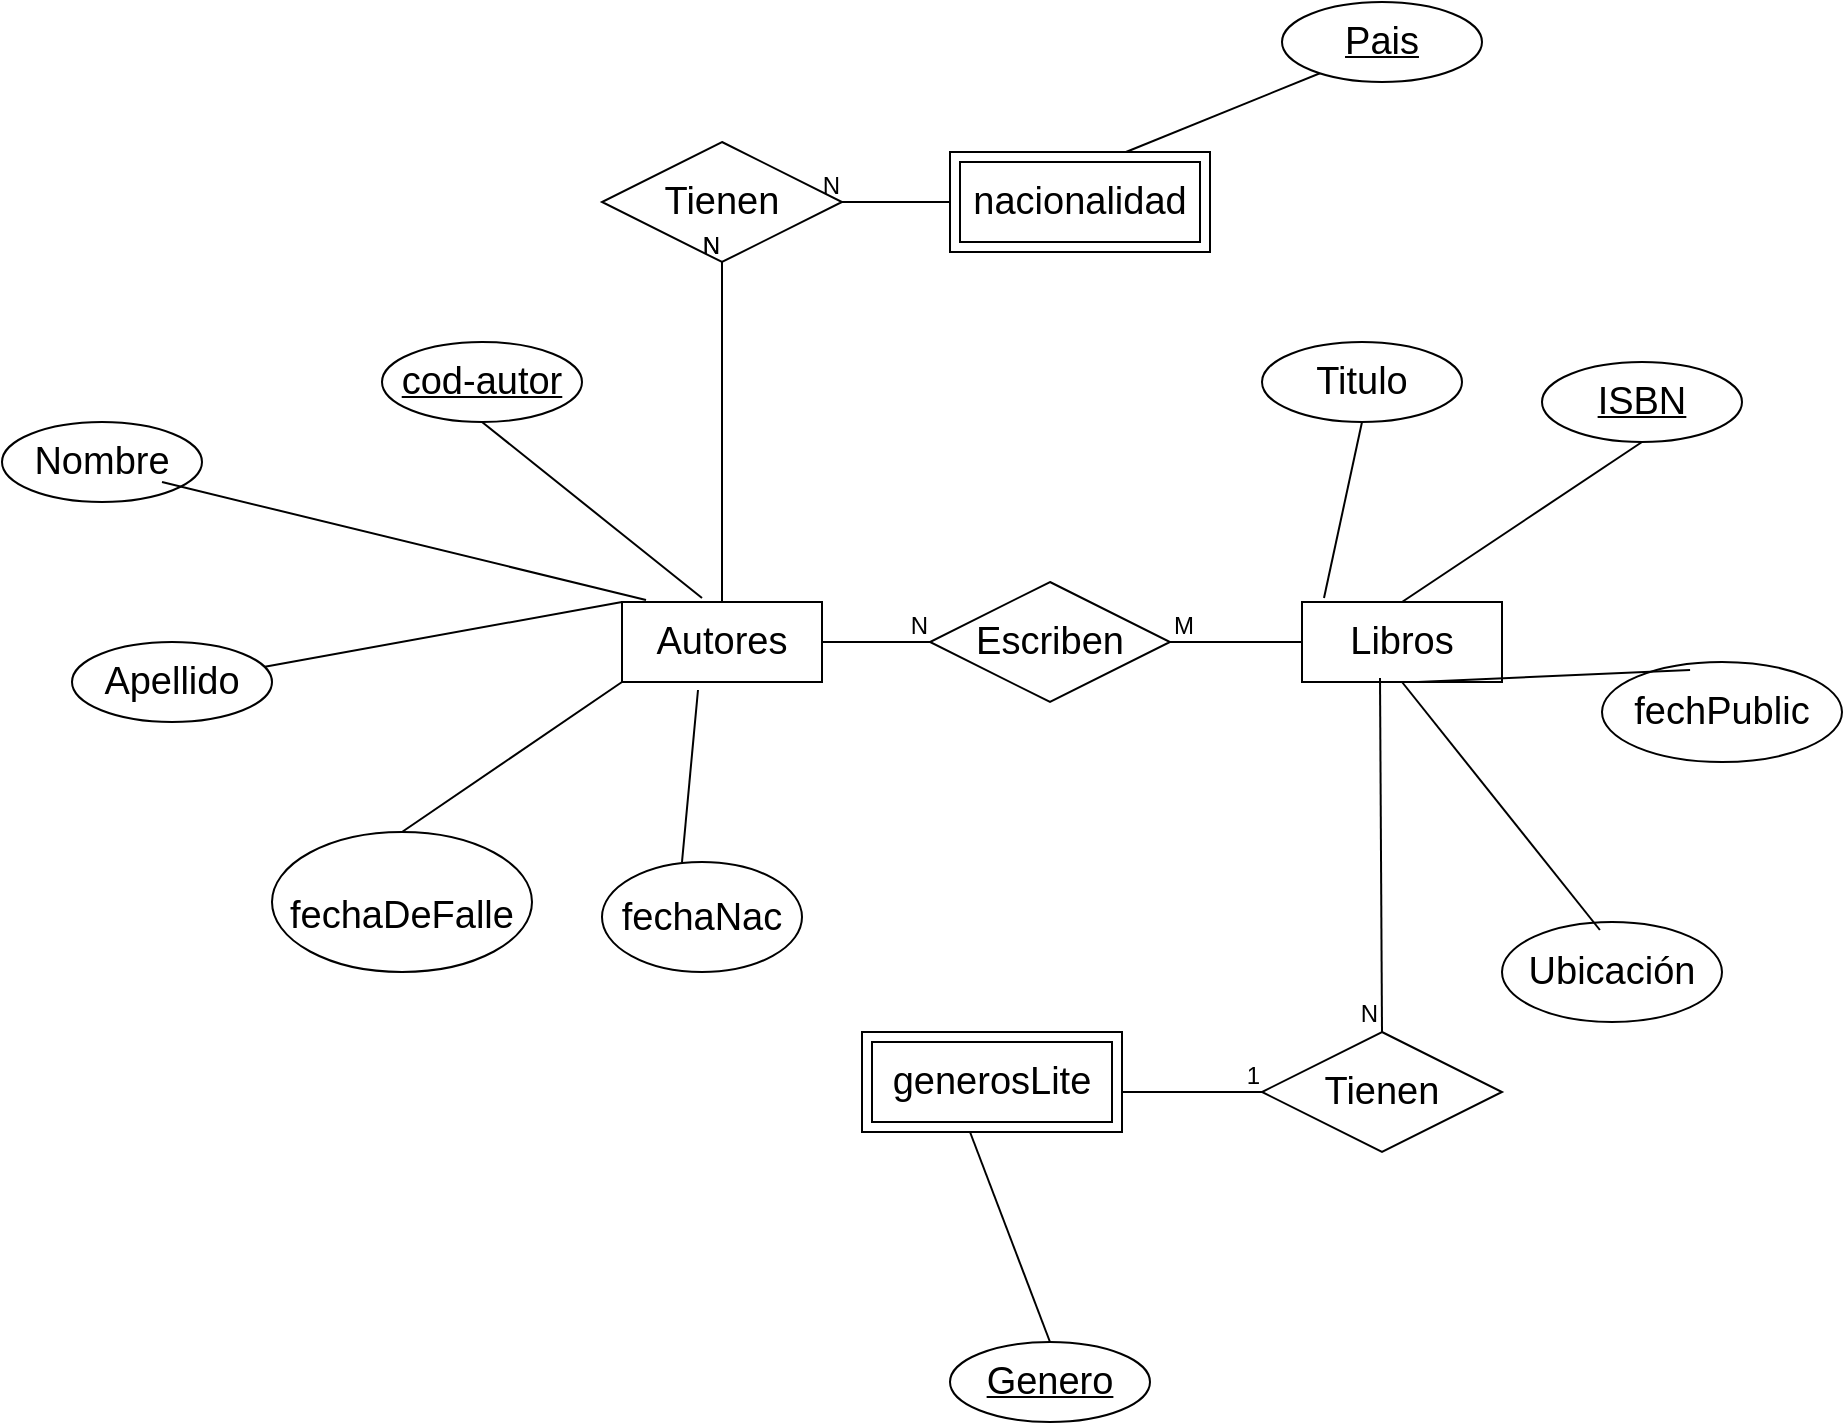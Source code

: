 <mxfile version="25.0.3">
  <diagram name="Página-1" id="gC23rGknR_VZMElrAopQ">
    <mxGraphModel dx="2261" dy="780" grid="1" gridSize="10" guides="1" tooltips="1" connect="1" arrows="1" fold="1" page="1" pageScale="1" pageWidth="827" pageHeight="1169" math="0" shadow="0">
      <root>
        <mxCell id="0" />
        <mxCell id="1" parent="0" />
        <mxCell id="mISpsVNMiUsdUCmXvzHp-2" value="&lt;span style=&quot;font-size: 19px;&quot;&gt;Autores&lt;/span&gt;" style="whiteSpace=wrap;html=1;align=center;" vertex="1" parent="1">
          <mxGeometry x="200" y="320" width="100" height="40" as="geometry" />
        </mxCell>
        <mxCell id="mISpsVNMiUsdUCmXvzHp-4" value="&lt;span style=&quot;font-size: 19px;&quot;&gt;Libros&lt;/span&gt;" style="whiteSpace=wrap;html=1;align=center;" vertex="1" parent="1">
          <mxGeometry x="540" y="320" width="100" height="40" as="geometry" />
        </mxCell>
        <mxCell id="mISpsVNMiUsdUCmXvzHp-6" value="&lt;span style=&quot;font-size: 19px;&quot;&gt;fechaNac&lt;/span&gt;" style="ellipse;whiteSpace=wrap;html=1;align=center;" vertex="1" parent="1">
          <mxGeometry x="190" y="450" width="100" height="55" as="geometry" />
        </mxCell>
        <mxCell id="mISpsVNMiUsdUCmXvzHp-7" value="&lt;div&gt;&lt;br&gt;&lt;/div&gt;&lt;div&gt;&lt;span style=&quot;font-size: 19px;&quot;&gt;fechaDeFalle&lt;/span&gt;&lt;/div&gt;" style="ellipse;whiteSpace=wrap;html=1;align=center;" vertex="1" parent="1">
          <mxGeometry x="25" y="435" width="130" height="70" as="geometry" />
        </mxCell>
        <mxCell id="mISpsVNMiUsdUCmXvzHp-11" value="" style="endArrow=none;html=1;rounded=0;exitX=0.93;exitY=0.325;exitDx=0;exitDy=0;exitPerimeter=0;entryX=0;entryY=0;entryDx=0;entryDy=0;" edge="1" parent="1" source="mISpsVNMiUsdUCmXvzHp-25" target="mISpsVNMiUsdUCmXvzHp-2">
          <mxGeometry relative="1" as="geometry">
            <mxPoint x="40" y="330" as="sourcePoint" />
            <mxPoint x="220" y="339.5" as="targetPoint" />
          </mxGeometry>
        </mxCell>
        <mxCell id="mISpsVNMiUsdUCmXvzHp-12" value="" style="endArrow=none;html=1;rounded=0;exitX=0.5;exitY=1;exitDx=0;exitDy=0;" edge="1" parent="1" source="mISpsVNMiUsdUCmXvzHp-27">
          <mxGeometry relative="1" as="geometry">
            <mxPoint x="107" y="262" as="sourcePoint" />
            <mxPoint x="240" y="318" as="targetPoint" />
            <Array as="points" />
          </mxGeometry>
        </mxCell>
        <mxCell id="mISpsVNMiUsdUCmXvzHp-13" value="" style="endArrow=none;html=1;rounded=0;entryX=0;entryY=1;entryDx=0;entryDy=0;exitX=0.5;exitY=0;exitDx=0;exitDy=0;" edge="1" parent="1" source="mISpsVNMiUsdUCmXvzHp-7" target="mISpsVNMiUsdUCmXvzHp-2">
          <mxGeometry relative="1" as="geometry">
            <mxPoint x="40" y="380" as="sourcePoint" />
            <mxPoint x="200" y="380" as="targetPoint" />
          </mxGeometry>
        </mxCell>
        <mxCell id="mISpsVNMiUsdUCmXvzHp-14" value="" style="endArrow=none;html=1;rounded=0;exitX=0.4;exitY=0;exitDx=0;exitDy=0;exitPerimeter=0;entryX=0.38;entryY=1.1;entryDx=0;entryDy=0;entryPerimeter=0;" edge="1" parent="1" source="mISpsVNMiUsdUCmXvzHp-6" target="mISpsVNMiUsdUCmXvzHp-2">
          <mxGeometry relative="1" as="geometry">
            <mxPoint x="190" y="419.5" as="sourcePoint" />
            <mxPoint x="350" y="419.5" as="targetPoint" />
          </mxGeometry>
        </mxCell>
        <mxCell id="mISpsVNMiUsdUCmXvzHp-15" value="&lt;font style=&quot;font-size: 19px;&quot;&gt;Tienen&lt;/font&gt;" style="shape=rhombus;perimeter=rhombusPerimeter;whiteSpace=wrap;html=1;align=center;" vertex="1" parent="1">
          <mxGeometry x="190" y="90" width="120" height="60" as="geometry" />
        </mxCell>
        <mxCell id="mISpsVNMiUsdUCmXvzHp-16" value="" style="endArrow=none;html=1;rounded=0;entryX=0.5;entryY=1;entryDx=0;entryDy=0;exitX=0.5;exitY=0;exitDx=0;exitDy=0;" edge="1" parent="1" source="mISpsVNMiUsdUCmXvzHp-2" target="mISpsVNMiUsdUCmXvzHp-15">
          <mxGeometry relative="1" as="geometry">
            <mxPoint x="330" y="390" as="sourcePoint" />
            <mxPoint x="490" y="390" as="targetPoint" />
          </mxGeometry>
        </mxCell>
        <mxCell id="mISpsVNMiUsdUCmXvzHp-17" value="N" style="resizable=0;html=1;whiteSpace=wrap;align=right;verticalAlign=bottom;" connectable="0" vertex="1" parent="mISpsVNMiUsdUCmXvzHp-16">
          <mxGeometry x="1" relative="1" as="geometry" />
        </mxCell>
        <mxCell id="mISpsVNMiUsdUCmXvzHp-20" value="" style="endArrow=none;html=1;rounded=0;exitX=0.7;exitY=0;exitDx=0;exitDy=0;exitPerimeter=0;entryX=0.23;entryY=0.85;entryDx=0;entryDy=0;entryPerimeter=0;" edge="1" parent="1" target="mISpsVNMiUsdUCmXvzHp-22">
          <mxGeometry relative="1" as="geometry">
            <mxPoint x="452" y="95" as="sourcePoint" />
            <mxPoint x="560.769" y="68.462" as="targetPoint" />
          </mxGeometry>
        </mxCell>
        <mxCell id="mISpsVNMiUsdUCmXvzHp-22" value="&lt;span style=&quot;font-size: 19px;&quot;&gt;Pais&lt;/span&gt;" style="ellipse;whiteSpace=wrap;html=1;align=center;fontStyle=4;" vertex="1" parent="1">
          <mxGeometry x="530" y="20" width="100" height="40" as="geometry" />
        </mxCell>
        <mxCell id="mISpsVNMiUsdUCmXvzHp-23" value="ISBN" style="ellipse;whiteSpace=wrap;html=1;align=center;fontStyle=4;fontSize=19;" vertex="1" parent="1">
          <mxGeometry x="660" y="200" width="100" height="40" as="geometry" />
        </mxCell>
        <mxCell id="mISpsVNMiUsdUCmXvzHp-24" value="fechPublic" style="ellipse;whiteSpace=wrap;html=1;align=center;fontSize=19;" vertex="1" parent="1">
          <mxGeometry x="690" y="350" width="120" height="50" as="geometry" />
        </mxCell>
        <mxCell id="mISpsVNMiUsdUCmXvzHp-25" value="&lt;span style=&quot;font-size: 19px;&quot;&gt;Apellido&lt;/span&gt;" style="ellipse;whiteSpace=wrap;html=1;align=center;" vertex="1" parent="1">
          <mxGeometry x="-75" y="340" width="100" height="40" as="geometry" />
        </mxCell>
        <mxCell id="mISpsVNMiUsdUCmXvzHp-26" value="&lt;span style=&quot;font-size: 19px;&quot;&gt;Nombre&lt;/span&gt;" style="ellipse;whiteSpace=wrap;html=1;align=center;" vertex="1" parent="1">
          <mxGeometry x="-110" y="230" width="100" height="40" as="geometry" />
        </mxCell>
        <mxCell id="mISpsVNMiUsdUCmXvzHp-27" value="&lt;font style=&quot;font-size: 19px;&quot;&gt;cod-autor&lt;/font&gt;" style="ellipse;whiteSpace=wrap;html=1;align=center;fontStyle=4;" vertex="1" parent="1">
          <mxGeometry x="80" y="190" width="100" height="40" as="geometry" />
        </mxCell>
        <mxCell id="mISpsVNMiUsdUCmXvzHp-29" value="" style="endArrow=none;html=1;rounded=0;entryX=0.12;entryY=-0.025;entryDx=0;entryDy=0;entryPerimeter=0;" edge="1" parent="1" target="mISpsVNMiUsdUCmXvzHp-2">
          <mxGeometry relative="1" as="geometry">
            <mxPoint x="-30" y="260" as="sourcePoint" />
            <mxPoint x="130" y="260" as="targetPoint" />
          </mxGeometry>
        </mxCell>
        <mxCell id="mISpsVNMiUsdUCmXvzHp-30" value="Ubicación" style="ellipse;whiteSpace=wrap;html=1;align=center;fontSize=19;" vertex="1" parent="1">
          <mxGeometry x="640" y="480" width="110" height="50" as="geometry" />
        </mxCell>
        <mxCell id="mISpsVNMiUsdUCmXvzHp-31" value="Titulo" style="ellipse;whiteSpace=wrap;html=1;align=center;fontSize=19;" vertex="1" parent="1">
          <mxGeometry x="520" y="190" width="100" height="40" as="geometry" />
        </mxCell>
        <mxCell id="mISpsVNMiUsdUCmXvzHp-33" value="" style="endArrow=none;html=1;rounded=0;exitX=0.5;exitY=0;exitDx=0;exitDy=0;entryX=0.5;entryY=1;entryDx=0;entryDy=0;" edge="1" parent="1" source="mISpsVNMiUsdUCmXvzHp-4" target="mISpsVNMiUsdUCmXvzHp-23">
          <mxGeometry relative="1" as="geometry">
            <mxPoint x="650" y="290" as="sourcePoint" />
            <mxPoint x="810" y="290" as="targetPoint" />
          </mxGeometry>
        </mxCell>
        <mxCell id="mISpsVNMiUsdUCmXvzHp-34" value="" style="endArrow=none;html=1;rounded=0;exitX=0.11;exitY=-0.05;exitDx=0;exitDy=0;exitPerimeter=0;entryX=0.5;entryY=1;entryDx=0;entryDy=0;" edge="1" parent="1" source="mISpsVNMiUsdUCmXvzHp-4" target="mISpsVNMiUsdUCmXvzHp-31">
          <mxGeometry relative="1" as="geometry">
            <mxPoint x="540" y="290" as="sourcePoint" />
            <mxPoint x="700" y="290" as="targetPoint" />
          </mxGeometry>
        </mxCell>
        <mxCell id="mISpsVNMiUsdUCmXvzHp-35" value="" style="endArrow=none;html=1;rounded=0;exitX=0.58;exitY=1;exitDx=0;exitDy=0;exitPerimeter=0;entryX=0.367;entryY=0.08;entryDx=0;entryDy=0;entryPerimeter=0;" edge="1" parent="1" source="mISpsVNMiUsdUCmXvzHp-4" target="mISpsVNMiUsdUCmXvzHp-24">
          <mxGeometry relative="1" as="geometry">
            <mxPoint x="540" y="410" as="sourcePoint" />
            <mxPoint x="700" y="410" as="targetPoint" />
          </mxGeometry>
        </mxCell>
        <mxCell id="mISpsVNMiUsdUCmXvzHp-36" value="" style="endArrow=none;html=1;rounded=0;exitX=0.445;exitY=0.08;exitDx=0;exitDy=0;exitPerimeter=0;entryX=0.5;entryY=1;entryDx=0;entryDy=0;" edge="1" parent="1" source="mISpsVNMiUsdUCmXvzHp-30" target="mISpsVNMiUsdUCmXvzHp-4">
          <mxGeometry relative="1" as="geometry">
            <mxPoint x="490" y="419.5" as="sourcePoint" />
            <mxPoint x="650" y="419.5" as="targetPoint" />
          </mxGeometry>
        </mxCell>
        <mxCell id="mISpsVNMiUsdUCmXvzHp-37" value="&lt;font style=&quot;font-size: 19px;&quot;&gt;Genero&lt;/font&gt;" style="ellipse;whiteSpace=wrap;html=1;align=center;fontStyle=4;" vertex="1" parent="1">
          <mxGeometry x="364" y="690" width="100" height="40" as="geometry" />
        </mxCell>
        <mxCell id="mISpsVNMiUsdUCmXvzHp-38" value="" style="endArrow=none;html=1;rounded=0;entryX=0.5;entryY=1;entryDx=0;entryDy=0;exitX=0.5;exitY=0;exitDx=0;exitDy=0;" edge="1" parent="1" source="mISpsVNMiUsdUCmXvzHp-2" target="mISpsVNMiUsdUCmXvzHp-15">
          <mxGeometry relative="1" as="geometry">
            <mxPoint x="250" y="320" as="sourcePoint" />
            <mxPoint x="250" y="150" as="targetPoint" />
            <Array as="points">
              <mxPoint x="250" y="230" />
            </Array>
          </mxGeometry>
        </mxCell>
        <mxCell id="mISpsVNMiUsdUCmXvzHp-39" value="N" style="resizable=0;html=1;whiteSpace=wrap;align=right;verticalAlign=bottom;" connectable="0" vertex="1" parent="mISpsVNMiUsdUCmXvzHp-38">
          <mxGeometry x="1" relative="1" as="geometry" />
        </mxCell>
        <mxCell id="mISpsVNMiUsdUCmXvzHp-40" value="" style="endArrow=none;html=1;rounded=0;entryX=0.5;entryY=0;entryDx=0;entryDy=0;exitX=0.39;exitY=0.95;exitDx=0;exitDy=0;exitPerimeter=0;" edge="1" parent="1" source="mISpsVNMiUsdUCmXvzHp-4" target="mISpsVNMiUsdUCmXvzHp-43">
          <mxGeometry relative="1" as="geometry">
            <mxPoint x="463" y="520" as="sourcePoint" />
            <mxPoint x="463" y="350" as="targetPoint" />
            <Array as="points" />
          </mxGeometry>
        </mxCell>
        <mxCell id="mISpsVNMiUsdUCmXvzHp-41" value="N" style="resizable=0;html=1;whiteSpace=wrap;align=right;verticalAlign=bottom;" connectable="0" vertex="1" parent="mISpsVNMiUsdUCmXvzHp-40">
          <mxGeometry x="1" relative="1" as="geometry" />
        </mxCell>
        <mxCell id="mISpsVNMiUsdUCmXvzHp-42" value="" style="endArrow=none;html=1;rounded=0;entryX=0.5;entryY=0;entryDx=0;entryDy=0;exitX=0.44;exitY=1;exitDx=0;exitDy=0;exitPerimeter=0;" edge="1" parent="1" target="mISpsVNMiUsdUCmXvzHp-37">
          <mxGeometry relative="1" as="geometry">
            <mxPoint x="374" y="585" as="sourcePoint" />
            <mxPoint x="490" y="370" as="targetPoint" />
          </mxGeometry>
        </mxCell>
        <mxCell id="mISpsVNMiUsdUCmXvzHp-43" value="&lt;span style=&quot;font-size: 19px;&quot;&gt;Tienen&lt;/span&gt;" style="shape=rhombus;perimeter=rhombusPerimeter;whiteSpace=wrap;html=1;align=center;" vertex="1" parent="1">
          <mxGeometry x="520" y="535" width="120" height="60" as="geometry" />
        </mxCell>
        <mxCell id="mISpsVNMiUsdUCmXvzHp-50" value="" style="endArrow=none;html=1;rounded=0;entryX=0;entryY=0.5;entryDx=0;entryDy=0;exitX=1;exitY=0.5;exitDx=0;exitDy=0;" edge="1" parent="1" target="mISpsVNMiUsdUCmXvzHp-43">
          <mxGeometry relative="1" as="geometry">
            <mxPoint x="430" y="565" as="sourcePoint" />
            <mxPoint x="490" y="360" as="targetPoint" />
          </mxGeometry>
        </mxCell>
        <mxCell id="mISpsVNMiUsdUCmXvzHp-51" value="1" style="resizable=0;html=1;whiteSpace=wrap;align=right;verticalAlign=bottom;" connectable="0" vertex="1" parent="mISpsVNMiUsdUCmXvzHp-50">
          <mxGeometry x="1" relative="1" as="geometry" />
        </mxCell>
        <mxCell id="mISpsVNMiUsdUCmXvzHp-52" value="&lt;font style=&quot;font-size: 19px;&quot;&gt;Escriben&lt;/font&gt;" style="shape=rhombus;perimeter=rhombusPerimeter;whiteSpace=wrap;html=1;align=center;" vertex="1" parent="1">
          <mxGeometry x="354" y="310" width="120" height="60" as="geometry" />
        </mxCell>
        <mxCell id="mISpsVNMiUsdUCmXvzHp-58" value="" style="endArrow=none;html=1;rounded=0;exitX=1;exitY=0.5;exitDx=0;exitDy=0;entryX=0;entryY=0.5;entryDx=0;entryDy=0;" edge="1" parent="1" source="mISpsVNMiUsdUCmXvzHp-52" target="mISpsVNMiUsdUCmXvzHp-4">
          <mxGeometry relative="1" as="geometry">
            <mxPoint x="330" y="360" as="sourcePoint" />
            <mxPoint x="490" y="360" as="targetPoint" />
          </mxGeometry>
        </mxCell>
        <mxCell id="mISpsVNMiUsdUCmXvzHp-59" value="M" style="resizable=0;html=1;whiteSpace=wrap;align=left;verticalAlign=bottom;" connectable="0" vertex="1" parent="mISpsVNMiUsdUCmXvzHp-58">
          <mxGeometry x="-1" relative="1" as="geometry" />
        </mxCell>
        <mxCell id="mISpsVNMiUsdUCmXvzHp-60" value="" style="resizable=0;html=1;whiteSpace=wrap;align=right;verticalAlign=bottom;" connectable="0" vertex="1" parent="mISpsVNMiUsdUCmXvzHp-58">
          <mxGeometry x="1" relative="1" as="geometry">
            <mxPoint x="-130" y="-20" as="offset" />
          </mxGeometry>
        </mxCell>
        <mxCell id="mISpsVNMiUsdUCmXvzHp-61" value="" style="endArrow=none;html=1;rounded=0;entryX=0;entryY=0.5;entryDx=0;entryDy=0;exitX=1;exitY=0.5;exitDx=0;exitDy=0;" edge="1" parent="1" source="mISpsVNMiUsdUCmXvzHp-2" target="mISpsVNMiUsdUCmXvzHp-52">
          <mxGeometry relative="1" as="geometry">
            <mxPoint x="330" y="360" as="sourcePoint" />
            <mxPoint x="490" y="360" as="targetPoint" />
          </mxGeometry>
        </mxCell>
        <mxCell id="mISpsVNMiUsdUCmXvzHp-62" value="N" style="resizable=0;html=1;whiteSpace=wrap;align=right;verticalAlign=bottom;" connectable="0" vertex="1" parent="mISpsVNMiUsdUCmXvzHp-61">
          <mxGeometry x="1" relative="1" as="geometry" />
        </mxCell>
        <mxCell id="mISpsVNMiUsdUCmXvzHp-63" value="&lt;span style=&quot;font-size: 19px;&quot;&gt;nacionalidad&lt;/span&gt;" style="shape=ext;margin=3;double=1;whiteSpace=wrap;html=1;align=center;" vertex="1" parent="1">
          <mxGeometry x="364" y="95" width="130" height="50" as="geometry" />
        </mxCell>
        <mxCell id="mISpsVNMiUsdUCmXvzHp-64" value="&lt;span style=&quot;font-size: 19px;&quot;&gt;generosLite&lt;/span&gt;" style="shape=ext;margin=3;double=1;whiteSpace=wrap;html=1;align=center;" vertex="1" parent="1">
          <mxGeometry x="320" y="535" width="130" height="50" as="geometry" />
        </mxCell>
        <mxCell id="mISpsVNMiUsdUCmXvzHp-65" value="" style="endArrow=none;html=1;rounded=0;entryX=1;entryY=0.5;entryDx=0;entryDy=0;exitX=0;exitY=0.5;exitDx=0;exitDy=0;" edge="1" parent="1" source="mISpsVNMiUsdUCmXvzHp-63" target="mISpsVNMiUsdUCmXvzHp-15">
          <mxGeometry relative="1" as="geometry">
            <mxPoint x="330" y="350" as="sourcePoint" />
            <mxPoint x="490" y="350" as="targetPoint" />
          </mxGeometry>
        </mxCell>
        <mxCell id="mISpsVNMiUsdUCmXvzHp-66" value="N" style="resizable=0;html=1;whiteSpace=wrap;align=right;verticalAlign=bottom;" connectable="0" vertex="1" parent="mISpsVNMiUsdUCmXvzHp-65">
          <mxGeometry x="1" relative="1" as="geometry" />
        </mxCell>
      </root>
    </mxGraphModel>
  </diagram>
</mxfile>
